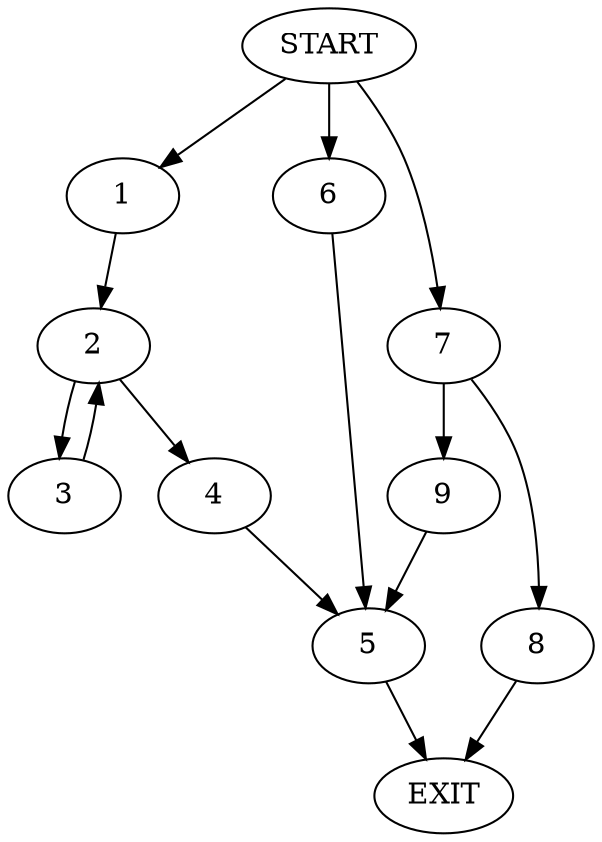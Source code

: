 digraph {
0 [label="START"];
1;
2;
3;
4;
5;
6;
7;
8;
9;
10 [label="EXIT"];
0 -> 1;
1 -> 2;
2 -> 3;
2 -> 4;
3 -> 2;
4 -> 5;
5 -> 10;
0 -> 6;
6 -> 5;
0 -> 7;
7 -> 8;
7 -> 9;
8 -> 10;
9 -> 5;
}